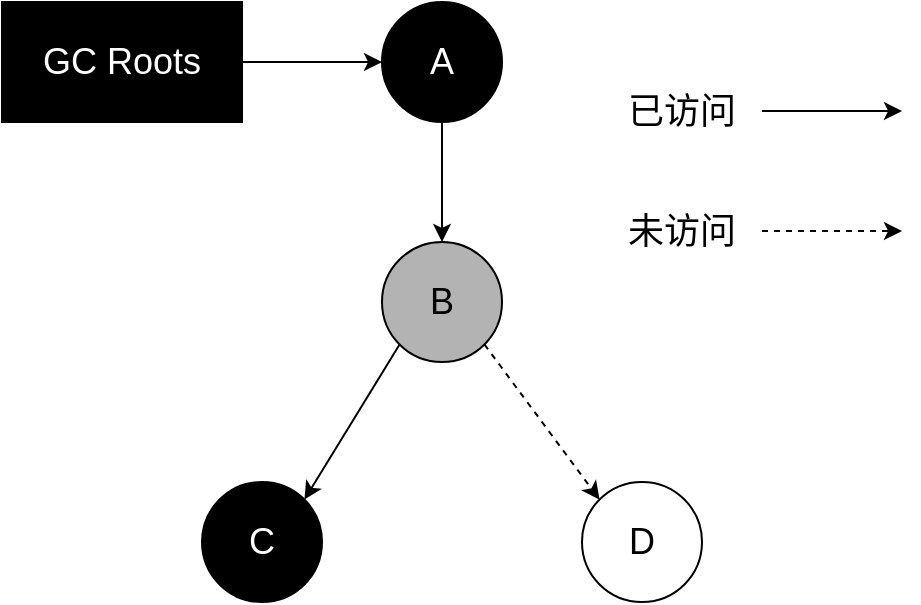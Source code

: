 <mxfile version="25.0.2">
  <diagram name="第 1 页" id="UbrAyQzMz6IzWjCTyQGP">
    <mxGraphModel dx="1084" dy="484" grid="1" gridSize="10" guides="1" tooltips="1" connect="1" arrows="1" fold="1" page="1" pageScale="1" pageWidth="827" pageHeight="1169" math="0" shadow="0">
      <root>
        <mxCell id="0" />
        <mxCell id="1" parent="0" />
        <mxCell id="yFoSML6obx_jLMxvS3iO-3" style="edgeStyle=orthogonalEdgeStyle;rounded=0;orthogonalLoop=1;jettySize=auto;html=1;exitX=1;exitY=0.5;exitDx=0;exitDy=0;entryX=0;entryY=0.5;entryDx=0;entryDy=0;" edge="1" parent="1" source="yFoSML6obx_jLMxvS3iO-1" target="yFoSML6obx_jLMxvS3iO-2">
          <mxGeometry relative="1" as="geometry">
            <mxPoint x="380" y="140" as="targetPoint" />
          </mxGeometry>
        </mxCell>
        <mxCell id="yFoSML6obx_jLMxvS3iO-1" value="&lt;font color=&quot;#ffffff&quot; style=&quot;font-size: 18px;&quot;&gt;GC Roots&lt;/font&gt;" style="rounded=0;whiteSpace=wrap;html=1;fillColor=#000000;" vertex="1" parent="1">
          <mxGeometry x="150" y="110" width="120" height="60" as="geometry" />
        </mxCell>
        <mxCell id="yFoSML6obx_jLMxvS3iO-8" style="edgeStyle=orthogonalEdgeStyle;rounded=0;orthogonalLoop=1;jettySize=auto;html=1;exitX=0.5;exitY=1;exitDx=0;exitDy=0;entryX=0.5;entryY=0;entryDx=0;entryDy=0;" edge="1" parent="1" source="yFoSML6obx_jLMxvS3iO-2" target="yFoSML6obx_jLMxvS3iO-4">
          <mxGeometry relative="1" as="geometry" />
        </mxCell>
        <mxCell id="yFoSML6obx_jLMxvS3iO-2" value="&lt;font style=&quot;font-size: 18px;&quot; color=&quot;#ffffff&quot;&gt;A&lt;/font&gt;" style="ellipse;whiteSpace=wrap;html=1;aspect=fixed;fillColor=#000000;" vertex="1" parent="1">
          <mxGeometry x="340" y="110" width="60" height="60" as="geometry" />
        </mxCell>
        <mxCell id="yFoSML6obx_jLMxvS3iO-9" style="rounded=0;orthogonalLoop=1;jettySize=auto;html=1;exitX=0;exitY=1;exitDx=0;exitDy=0;entryX=1;entryY=0;entryDx=0;entryDy=0;" edge="1" parent="1" source="yFoSML6obx_jLMxvS3iO-4" target="yFoSML6obx_jLMxvS3iO-5">
          <mxGeometry relative="1" as="geometry" />
        </mxCell>
        <mxCell id="yFoSML6obx_jLMxvS3iO-10" style="edgeStyle=none;rounded=0;orthogonalLoop=1;jettySize=auto;html=1;exitX=1;exitY=1;exitDx=0;exitDy=0;entryX=0;entryY=0;entryDx=0;entryDy=0;dashed=1;" edge="1" parent="1" source="yFoSML6obx_jLMxvS3iO-4" target="yFoSML6obx_jLMxvS3iO-7">
          <mxGeometry relative="1" as="geometry" />
        </mxCell>
        <mxCell id="yFoSML6obx_jLMxvS3iO-4" value="&lt;font style=&quot;font-size: 18px;&quot;&gt;B&lt;/font&gt;" style="ellipse;whiteSpace=wrap;html=1;aspect=fixed;fillColor=#B3B3B3;" vertex="1" parent="1">
          <mxGeometry x="340" y="230" width="60" height="60" as="geometry" />
        </mxCell>
        <mxCell id="yFoSML6obx_jLMxvS3iO-5" value="&lt;font style=&quot;font-size: 18px;&quot; color=&quot;#ffffff&quot;&gt;C&lt;/font&gt;" style="ellipse;whiteSpace=wrap;html=1;aspect=fixed;fillColor=#000000;" vertex="1" parent="1">
          <mxGeometry x="250" y="350" width="60" height="60" as="geometry" />
        </mxCell>
        <mxCell id="yFoSML6obx_jLMxvS3iO-7" value="&lt;font style=&quot;font-size: 18px;&quot;&gt;D&lt;/font&gt;" style="ellipse;whiteSpace=wrap;html=1;aspect=fixed;fillColor=#FFFFFF;" vertex="1" parent="1">
          <mxGeometry x="440" y="350" width="60" height="60" as="geometry" />
        </mxCell>
        <mxCell id="yFoSML6obx_jLMxvS3iO-11" value="" style="endArrow=classic;html=1;rounded=0;" edge="1" parent="1">
          <mxGeometry width="50" height="50" relative="1" as="geometry">
            <mxPoint x="530" y="164.5" as="sourcePoint" />
            <mxPoint x="600" y="164.5" as="targetPoint" />
          </mxGeometry>
        </mxCell>
        <mxCell id="yFoSML6obx_jLMxvS3iO-12" value="&lt;span style=&quot;font-size: 18px;&quot;&gt;已访问&lt;/span&gt;" style="text;html=1;align=center;verticalAlign=middle;whiteSpace=wrap;rounded=0;" vertex="1" parent="1">
          <mxGeometry x="460" y="150" width="60" height="30" as="geometry" />
        </mxCell>
        <mxCell id="yFoSML6obx_jLMxvS3iO-13" value="&lt;span style=&quot;font-size: 18px;&quot;&gt;未访问&lt;/span&gt;" style="text;html=1;align=center;verticalAlign=middle;whiteSpace=wrap;rounded=0;" vertex="1" parent="1">
          <mxGeometry x="460" y="210" width="60" height="30" as="geometry" />
        </mxCell>
        <mxCell id="yFoSML6obx_jLMxvS3iO-14" value="" style="endArrow=classic;html=1;rounded=0;dashed=1;" edge="1" parent="1">
          <mxGeometry width="50" height="50" relative="1" as="geometry">
            <mxPoint x="530" y="224.5" as="sourcePoint" />
            <mxPoint x="600" y="224.5" as="targetPoint" />
          </mxGeometry>
        </mxCell>
      </root>
    </mxGraphModel>
  </diagram>
</mxfile>
